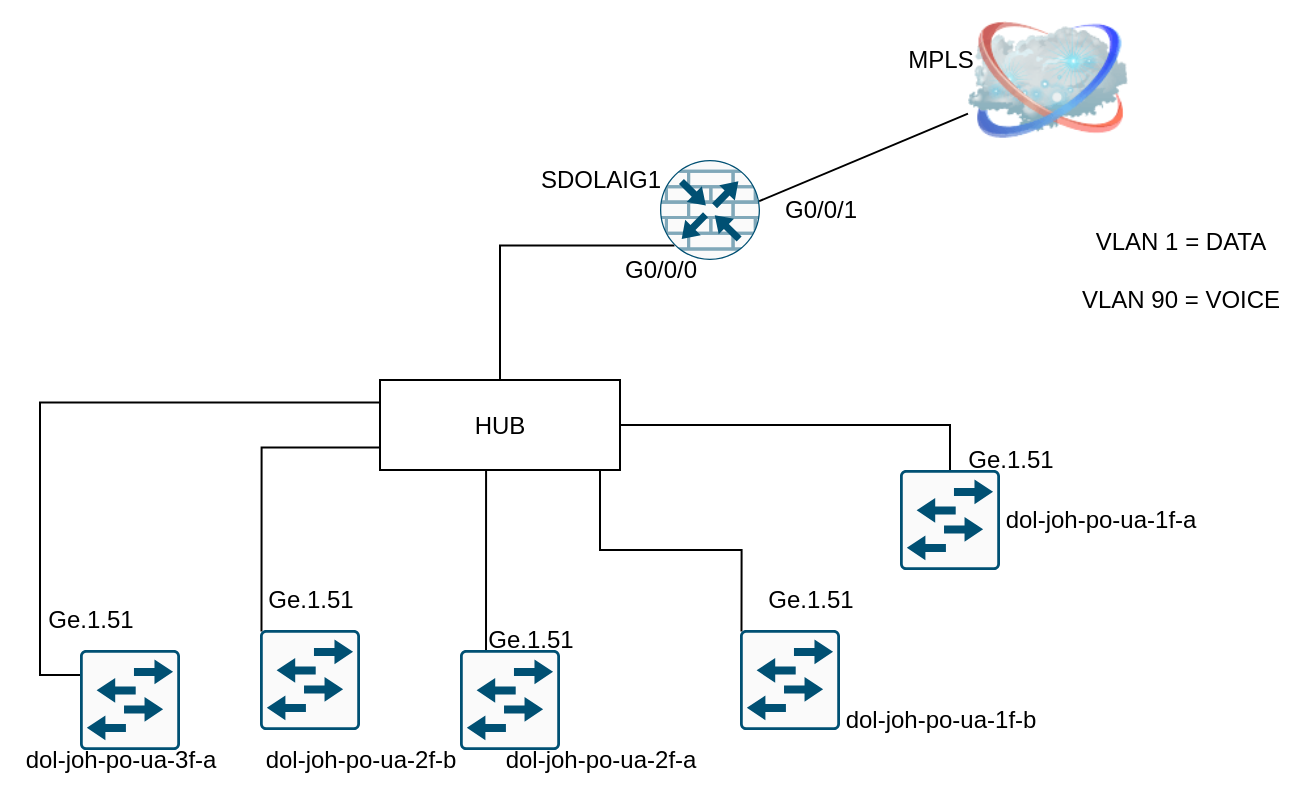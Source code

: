 <mxfile version="20.8.20" type="github">
  <diagram name="Page-1" id="n1RDnge7ajgv0KuCjHOu">
    <mxGraphModel dx="794" dy="414" grid="1" gridSize="10" guides="1" tooltips="1" connect="1" arrows="1" fold="1" page="1" pageScale="1" pageWidth="850" pageHeight="1100" math="0" shadow="0">
      <root>
        <mxCell id="0" />
        <mxCell id="1" parent="0" />
        <mxCell id="H14Ch0Ny9kU46o1jxpqP-13" style="edgeStyle=none;rounded=1;orthogonalLoop=1;jettySize=auto;html=1;exitX=1;exitY=0.75;exitDx=0;exitDy=0;startArrow=none;startFill=0;endArrow=none;endFill=0;" parent="1" target="H14Ch0Ny9kU46o1jxpqP-12" edge="1">
          <mxGeometry relative="1" as="geometry">
            <mxPoint x="378.705" y="125.964" as="sourcePoint" />
          </mxGeometry>
        </mxCell>
        <mxCell id="H14Ch0Ny9kU46o1jxpqP-12" value="" style="image;html=1;image=img/lib/clip_art/networking/Cloud_128x128.png" parent="1" vertex="1">
          <mxGeometry x="484" y="25" width="80" height="80" as="geometry" />
        </mxCell>
        <mxCell id="sibwvt83FaB7zlyU1G_8-15" style="edgeStyle=orthogonalEdgeStyle;rounded=0;orthogonalLoop=1;jettySize=auto;html=1;exitX=0.145;exitY=0.855;exitDx=0;exitDy=0;exitPerimeter=0;endArrow=none;endFill=0;" edge="1" parent="1" source="sibwvt83FaB7zlyU1G_8-2" target="sibwvt83FaB7zlyU1G_8-14">
          <mxGeometry relative="1" as="geometry" />
        </mxCell>
        <mxCell id="sibwvt83FaB7zlyU1G_8-2" value="" style="sketch=0;points=[[0.5,0,0],[1,0.5,0],[0.5,1,0],[0,0.5,0],[0.145,0.145,0],[0.856,0.145,0],[0.855,0.856,0],[0.145,0.855,0]];verticalLabelPosition=bottom;html=1;verticalAlign=top;aspect=fixed;align=center;pointerEvents=1;shape=mxgraph.cisco19.rect;prIcon=router_with_firewall;fillColor=#FAFAFA;strokeColor=#005073;" vertex="1" parent="1">
          <mxGeometry x="330" y="105" width="50" height="50" as="geometry" />
        </mxCell>
        <mxCell id="sibwvt83FaB7zlyU1G_8-4" value="MPLS" style="text;html=1;align=center;verticalAlign=middle;resizable=0;points=[];autosize=1;strokeColor=none;fillColor=none;" vertex="1" parent="1">
          <mxGeometry x="440" y="40" width="60" height="30" as="geometry" />
        </mxCell>
        <mxCell id="sibwvt83FaB7zlyU1G_8-16" style="edgeStyle=orthogonalEdgeStyle;rounded=0;orthogonalLoop=1;jettySize=auto;html=1;exitX=0.5;exitY=0;exitDx=0;exitDy=0;exitPerimeter=0;entryX=1;entryY=0.5;entryDx=0;entryDy=0;endArrow=none;endFill=0;" edge="1" parent="1" source="sibwvt83FaB7zlyU1G_8-5" target="sibwvt83FaB7zlyU1G_8-14">
          <mxGeometry relative="1" as="geometry" />
        </mxCell>
        <mxCell id="sibwvt83FaB7zlyU1G_8-5" value="" style="sketch=0;points=[[0.015,0.015,0],[0.985,0.015,0],[0.985,0.985,0],[0.015,0.985,0],[0.25,0,0],[0.5,0,0],[0.75,0,0],[1,0.25,0],[1,0.5,0],[1,0.75,0],[0.75,1,0],[0.5,1,0],[0.25,1,0],[0,0.75,0],[0,0.5,0],[0,0.25,0]];verticalLabelPosition=bottom;html=1;verticalAlign=top;aspect=fixed;align=center;pointerEvents=1;shape=mxgraph.cisco19.rect;prIcon=workgroup_switch;fillColor=#FAFAFA;strokeColor=#005073;" vertex="1" parent="1">
          <mxGeometry x="450" y="260" width="50" height="50" as="geometry" />
        </mxCell>
        <mxCell id="sibwvt83FaB7zlyU1G_8-20" style="edgeStyle=orthogonalEdgeStyle;rounded=0;orthogonalLoop=1;jettySize=auto;html=1;exitX=0;exitY=0.25;exitDx=0;exitDy=0;exitPerimeter=0;entryX=0;entryY=0.25;entryDx=0;entryDy=0;endArrow=none;endFill=0;" edge="1" parent="1" source="sibwvt83FaB7zlyU1G_8-7" target="sibwvt83FaB7zlyU1G_8-14">
          <mxGeometry relative="1" as="geometry" />
        </mxCell>
        <mxCell id="sibwvt83FaB7zlyU1G_8-7" value="" style="sketch=0;points=[[0.015,0.015,0],[0.985,0.015,0],[0.985,0.985,0],[0.015,0.985,0],[0.25,0,0],[0.5,0,0],[0.75,0,0],[1,0.25,0],[1,0.5,0],[1,0.75,0],[0.75,1,0],[0.5,1,0],[0.25,1,0],[0,0.75,0],[0,0.5,0],[0,0.25,0]];verticalLabelPosition=bottom;html=1;verticalAlign=top;aspect=fixed;align=center;pointerEvents=1;shape=mxgraph.cisco19.rect;prIcon=workgroup_switch;fillColor=#FAFAFA;strokeColor=#005073;" vertex="1" parent="1">
          <mxGeometry x="40" y="350" width="50" height="50" as="geometry" />
        </mxCell>
        <mxCell id="sibwvt83FaB7zlyU1G_8-19" style="edgeStyle=orthogonalEdgeStyle;rounded=0;orthogonalLoop=1;jettySize=auto;html=1;exitX=0.015;exitY=0.015;exitDx=0;exitDy=0;exitPerimeter=0;entryX=0;entryY=0.75;entryDx=0;entryDy=0;endArrow=none;endFill=0;" edge="1" parent="1" source="sibwvt83FaB7zlyU1G_8-8" target="sibwvt83FaB7zlyU1G_8-14">
          <mxGeometry relative="1" as="geometry" />
        </mxCell>
        <mxCell id="sibwvt83FaB7zlyU1G_8-8" value="" style="sketch=0;points=[[0.015,0.015,0],[0.985,0.015,0],[0.985,0.985,0],[0.015,0.985,0],[0.25,0,0],[0.5,0,0],[0.75,0,0],[1,0.25,0],[1,0.5,0],[1,0.75,0],[0.75,1,0],[0.5,1,0],[0.25,1,0],[0,0.75,0],[0,0.5,0],[0,0.25,0]];verticalLabelPosition=bottom;html=1;verticalAlign=top;aspect=fixed;align=center;pointerEvents=1;shape=mxgraph.cisco19.rect;prIcon=workgroup_switch;fillColor=#FAFAFA;strokeColor=#005073;" vertex="1" parent="1">
          <mxGeometry x="130" y="340" width="50" height="50" as="geometry" />
        </mxCell>
        <mxCell id="sibwvt83FaB7zlyU1G_8-18" style="edgeStyle=orthogonalEdgeStyle;rounded=0;orthogonalLoop=1;jettySize=auto;html=1;exitX=0;exitY=0.5;exitDx=0;exitDy=0;exitPerimeter=0;entryX=0.442;entryY=0.978;entryDx=0;entryDy=0;entryPerimeter=0;endArrow=none;endFill=0;" edge="1" parent="1" source="sibwvt83FaB7zlyU1G_8-9" target="sibwvt83FaB7zlyU1G_8-14">
          <mxGeometry relative="1" as="geometry">
            <Array as="points">
              <mxPoint x="243" y="375" />
            </Array>
          </mxGeometry>
        </mxCell>
        <mxCell id="sibwvt83FaB7zlyU1G_8-9" value="" style="sketch=0;points=[[0.015,0.015,0],[0.985,0.015,0],[0.985,0.985,0],[0.015,0.985,0],[0.25,0,0],[0.5,0,0],[0.75,0,0],[1,0.25,0],[1,0.5,0],[1,0.75,0],[0.75,1,0],[0.5,1,0],[0.25,1,0],[0,0.75,0],[0,0.5,0],[0,0.25,0]];verticalLabelPosition=bottom;html=1;verticalAlign=top;aspect=fixed;align=center;pointerEvents=1;shape=mxgraph.cisco19.rect;prIcon=workgroup_switch;fillColor=#FAFAFA;strokeColor=#005073;" vertex="1" parent="1">
          <mxGeometry x="230" y="350" width="50" height="50" as="geometry" />
        </mxCell>
        <mxCell id="sibwvt83FaB7zlyU1G_8-17" style="edgeStyle=orthogonalEdgeStyle;rounded=0;orthogonalLoop=1;jettySize=auto;html=1;exitX=0.015;exitY=0.015;exitDx=0;exitDy=0;exitPerimeter=0;endArrow=none;endFill=0;" edge="1" parent="1" source="sibwvt83FaB7zlyU1G_8-10">
          <mxGeometry relative="1" as="geometry">
            <mxPoint x="270" y="260" as="targetPoint" />
            <Array as="points">
              <mxPoint x="371" y="300" />
              <mxPoint x="300" y="300" />
              <mxPoint x="300" y="260" />
            </Array>
          </mxGeometry>
        </mxCell>
        <mxCell id="sibwvt83FaB7zlyU1G_8-10" value="" style="sketch=0;points=[[0.015,0.015,0],[0.985,0.015,0],[0.985,0.985,0],[0.015,0.985,0],[0.25,0,0],[0.5,0,0],[0.75,0,0],[1,0.25,0],[1,0.5,0],[1,0.75,0],[0.75,1,0],[0.5,1,0],[0.25,1,0],[0,0.75,0],[0,0.5,0],[0,0.25,0]];verticalLabelPosition=bottom;html=1;verticalAlign=top;aspect=fixed;align=center;pointerEvents=1;shape=mxgraph.cisco19.rect;prIcon=workgroup_switch;fillColor=#FAFAFA;strokeColor=#005073;" vertex="1" parent="1">
          <mxGeometry x="370" y="340" width="50" height="50" as="geometry" />
        </mxCell>
        <mxCell id="sibwvt83FaB7zlyU1G_8-11" value="dol-joh-po-ua-1f-a" style="text;html=1;align=center;verticalAlign=middle;resizable=0;points=[];autosize=1;strokeColor=none;fillColor=none;" vertex="1" parent="1">
          <mxGeometry x="490" y="270" width="120" height="30" as="geometry" />
        </mxCell>
        <mxCell id="sibwvt83FaB7zlyU1G_8-12" value="SDOLAIG1" style="text;html=1;align=center;verticalAlign=middle;resizable=0;points=[];autosize=1;strokeColor=none;fillColor=none;" vertex="1" parent="1">
          <mxGeometry x="260" y="100" width="80" height="30" as="geometry" />
        </mxCell>
        <mxCell id="sibwvt83FaB7zlyU1G_8-13" value="Ge.1.51" style="text;html=1;align=center;verticalAlign=middle;resizable=0;points=[];autosize=1;strokeColor=none;fillColor=none;" vertex="1" parent="1">
          <mxGeometry x="470" y="240" width="70" height="30" as="geometry" />
        </mxCell>
        <mxCell id="sibwvt83FaB7zlyU1G_8-14" value="HUB" style="rounded=0;whiteSpace=wrap;html=1;" vertex="1" parent="1">
          <mxGeometry x="190" y="215" width="120" height="45" as="geometry" />
        </mxCell>
        <mxCell id="sibwvt83FaB7zlyU1G_8-21" value="Ge.1.51" style="text;html=1;align=center;verticalAlign=middle;resizable=0;points=[];autosize=1;strokeColor=none;fillColor=none;" vertex="1" parent="1">
          <mxGeometry x="370" y="310" width="70" height="30" as="geometry" />
        </mxCell>
        <mxCell id="sibwvt83FaB7zlyU1G_8-22" value="Ge.1.51" style="text;html=1;align=center;verticalAlign=middle;resizable=0;points=[];autosize=1;strokeColor=none;fillColor=none;" vertex="1" parent="1">
          <mxGeometry x="230" y="330" width="70" height="30" as="geometry" />
        </mxCell>
        <mxCell id="sibwvt83FaB7zlyU1G_8-23" value="Ge.1.51" style="text;html=1;align=center;verticalAlign=middle;resizable=0;points=[];autosize=1;strokeColor=none;fillColor=none;" vertex="1" parent="1">
          <mxGeometry x="120" y="310" width="70" height="30" as="geometry" />
        </mxCell>
        <mxCell id="sibwvt83FaB7zlyU1G_8-25" value="Ge.1.51" style="text;html=1;align=center;verticalAlign=middle;resizable=0;points=[];autosize=1;strokeColor=none;fillColor=none;" vertex="1" parent="1">
          <mxGeometry x="10" y="320" width="70" height="30" as="geometry" />
        </mxCell>
        <mxCell id="sibwvt83FaB7zlyU1G_8-26" value="dol-joh-po-ua-1f-b" style="text;html=1;align=center;verticalAlign=middle;resizable=0;points=[];autosize=1;strokeColor=none;fillColor=none;" vertex="1" parent="1">
          <mxGeometry x="410" y="370" width="120" height="30" as="geometry" />
        </mxCell>
        <mxCell id="sibwvt83FaB7zlyU1G_8-27" value="dol-joh-po-ua-2f-a" style="text;html=1;align=center;verticalAlign=middle;resizable=0;points=[];autosize=1;strokeColor=none;fillColor=none;" vertex="1" parent="1">
          <mxGeometry x="240" y="390" width="120" height="30" as="geometry" />
        </mxCell>
        <mxCell id="sibwvt83FaB7zlyU1G_8-28" value="dol-joh-po-ua-2f-b" style="text;html=1;align=center;verticalAlign=middle;resizable=0;points=[];autosize=1;strokeColor=none;fillColor=none;" vertex="1" parent="1">
          <mxGeometry x="120" y="390" width="120" height="30" as="geometry" />
        </mxCell>
        <mxCell id="sibwvt83FaB7zlyU1G_8-29" value="dol-joh-po-ua-3f-a" style="text;html=1;align=center;verticalAlign=middle;resizable=0;points=[];autosize=1;strokeColor=none;fillColor=none;" vertex="1" parent="1">
          <mxGeometry y="390" width="120" height="30" as="geometry" />
        </mxCell>
        <mxCell id="sibwvt83FaB7zlyU1G_8-30" value="G0/0/0" style="text;html=1;align=center;verticalAlign=middle;resizable=0;points=[];autosize=1;strokeColor=none;fillColor=none;" vertex="1" parent="1">
          <mxGeometry x="300" y="145" width="60" height="30" as="geometry" />
        </mxCell>
        <mxCell id="sibwvt83FaB7zlyU1G_8-31" value="&lt;div&gt;VLAN 1 = DATA&lt;/div&gt;&lt;div&gt;&lt;br&gt;&lt;/div&gt;&lt;div&gt;VLAN 90 = VOICE&lt;br&gt;&lt;/div&gt;" style="text;html=1;align=center;verticalAlign=middle;resizable=0;points=[];autosize=1;strokeColor=none;fillColor=none;" vertex="1" parent="1">
          <mxGeometry x="530" y="130" width="120" height="60" as="geometry" />
        </mxCell>
        <mxCell id="sibwvt83FaB7zlyU1G_8-32" value="G0/0/1" style="text;html=1;align=center;verticalAlign=middle;resizable=0;points=[];autosize=1;strokeColor=none;fillColor=none;" vertex="1" parent="1">
          <mxGeometry x="380" y="115" width="60" height="30" as="geometry" />
        </mxCell>
      </root>
    </mxGraphModel>
  </diagram>
</mxfile>
